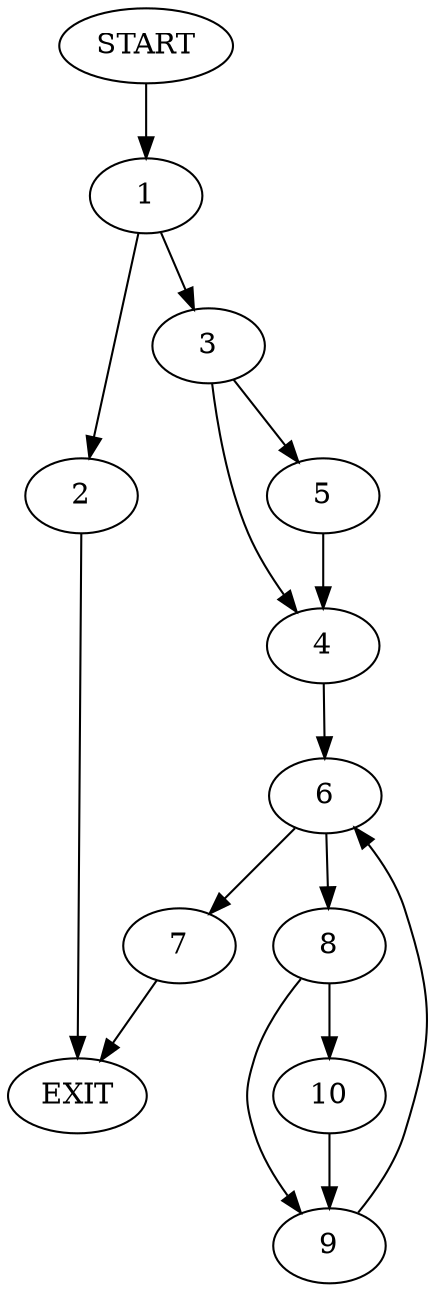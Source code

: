 digraph {
0 [label="START"]
11 [label="EXIT"]
0 -> 1
1 -> 2
1 -> 3
3 -> 4
3 -> 5
2 -> 11
5 -> 4
4 -> 6
6 -> 7
6 -> 8
8 -> 9
8 -> 10
7 -> 11
10 -> 9
9 -> 6
}
